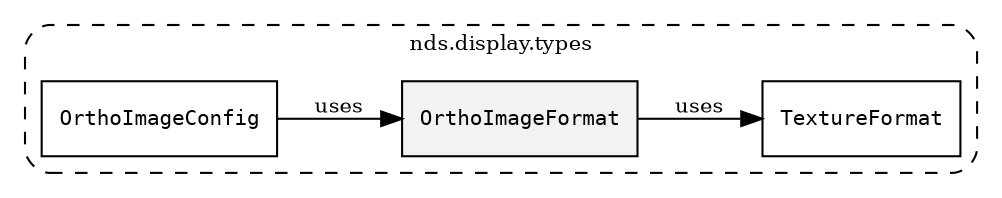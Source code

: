 /**
 * This dot file creates symbol collaboration diagram for OrthoImageFormat.
 */
digraph ZSERIO
{
    node [shape=box, fontsize=10];
    rankdir="LR";
    fontsize=10;
    tooltip="OrthoImageFormat collaboration diagram";

    subgraph "cluster_nds.display.types"
    {
        style="dashed, rounded";
        label="nds.display.types";
        tooltip="Package nds.display.types";
        href="../../../content/packages/nds.display.types.html#Package-nds-display-types";
        target="_parent";

        "OrthoImageFormat" [style="filled", fillcolor="#0000000D", target="_parent", label=<<font face="monospace"><table align="center" border="0" cellspacing="0" cellpadding="0"><tr><td href="../../../content/packages/nds.display.types.html#Subtype-OrthoImageFormat" title="Subtype defined in nds.display.types">OrthoImageFormat</td></tr></table></font>>];
        "TextureFormat" [target="_parent", label=<<font face="monospace"><table align="center" border="0" cellspacing="0" cellpadding="0"><tr><td href="../../../content/packages/nds.display.types.html#Enum-TextureFormat" title="Enum defined in nds.display.types">TextureFormat</td></tr></table></font>>];
        "OrthoImageConfig" [target="_parent", label=<<font face="monospace"><table align="center" border="0" cellspacing="0" cellpadding="0"><tr><td href="../../../content/packages/nds.display.types.html#Structure-OrthoImageConfig" title="Structure defined in nds.display.types">OrthoImageConfig</td></tr></table></font>>];
    }

    "OrthoImageFormat" -> "TextureFormat" [label="uses", fontsize=10];
    "OrthoImageConfig" -> "OrthoImageFormat" [label="uses", fontsize=10];
}
